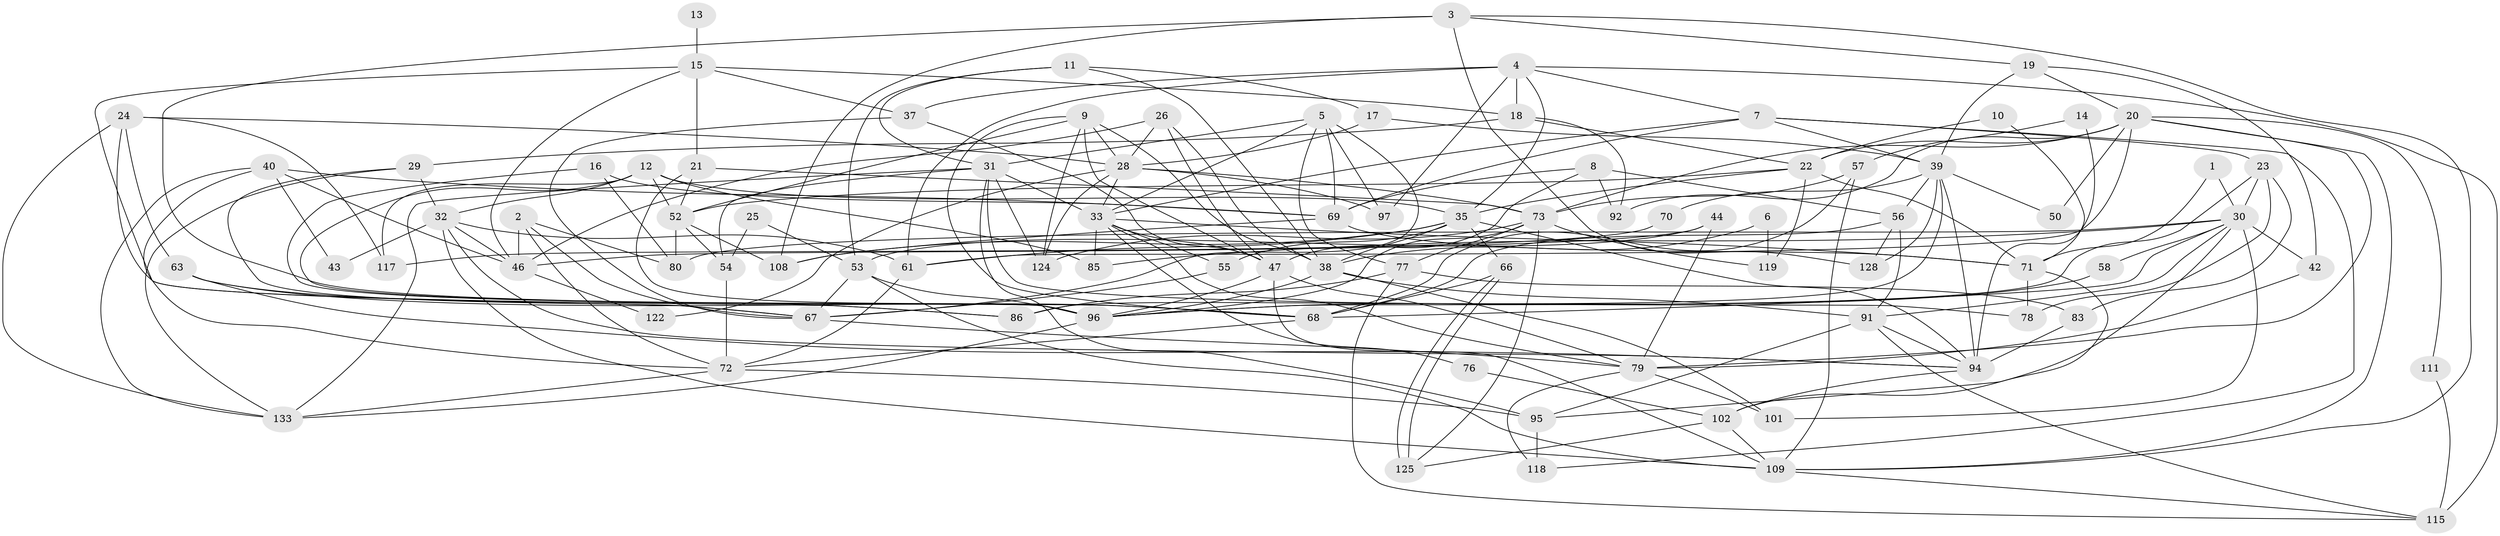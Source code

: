 // Generated by graph-tools (version 1.1) at 2025/52/02/27/25 19:52:08]
// undirected, 88 vertices, 218 edges
graph export_dot {
graph [start="1"]
  node [color=gray90,style=filled];
  1;
  2;
  3 [super="+105"];
  4 [super="+132"];
  5 [super="+114"];
  6;
  7 [super="+41"];
  8 [super="+48"];
  9 [super="+121"];
  10;
  11;
  12 [super="+59"];
  13;
  14;
  15 [super="+89"];
  16;
  17;
  18 [super="+34"];
  19 [super="+98"];
  20 [super="+130"];
  21 [super="+100"];
  22 [super="+27"];
  23;
  24 [super="+93"];
  25;
  26 [super="+49"];
  28 [super="+36"];
  29 [super="+45"];
  30 [super="+87"];
  31 [super="+65"];
  32 [super="+64"];
  33 [super="+127"];
  35 [super="+51"];
  37;
  38 [super="+75"];
  39 [super="+74"];
  40 [super="+60"];
  42;
  43;
  44;
  46;
  47 [super="+113"];
  50;
  52 [super="+90"];
  53 [super="+62"];
  54;
  55;
  56 [super="+82"];
  57;
  58;
  61 [super="+110"];
  63 [super="+88"];
  66 [super="+103"];
  67 [super="+81"];
  68 [super="+120"];
  69 [super="+84"];
  70;
  71 [super="+107"];
  72 [super="+99"];
  73 [super="+106"];
  76;
  77 [super="+126"];
  78;
  79 [super="+129"];
  80;
  83;
  85;
  86;
  91;
  92;
  94 [super="+123"];
  95 [super="+112"];
  96 [super="+104"];
  97;
  101;
  102 [super="+116"];
  108;
  109 [super="+134"];
  111;
  115 [super="+131"];
  117;
  118;
  119;
  122;
  124;
  125;
  128;
  133;
  1 -- 71;
  1 -- 30;
  2 -- 80;
  2 -- 46;
  2 -- 67;
  2 -- 72;
  3 -- 68;
  3 -- 108;
  3 -- 109;
  3 -- 19;
  3 -- 128;
  4 -- 7;
  4 -- 37;
  4 -- 97;
  4 -- 35;
  4 -- 115;
  4 -- 61;
  4 -- 18 [weight=2];
  5 -- 77;
  5 -- 33;
  5 -- 69;
  5 -- 97;
  5 -- 67;
  5 -- 31;
  6 -- 119;
  6 -- 38;
  7 -- 33;
  7 -- 118;
  7 -- 23;
  7 -- 69;
  7 -- 39;
  8 -- 56;
  8 -- 92;
  8 -- 47;
  8 -- 69;
  9 -- 28 [weight=2];
  9 -- 68;
  9 -- 52;
  9 -- 38;
  9 -- 124;
  9 -- 47;
  10 -- 22;
  10 -- 71;
  11 -- 17;
  11 -- 38;
  11 -- 31;
  11 -- 53;
  12 -- 85;
  12 -- 117;
  12 -- 35;
  12 -- 32;
  12 -- 52;
  12 -- 96;
  13 -- 15 [weight=2];
  14 -- 57;
  14 -- 94 [weight=2];
  15 -- 21;
  15 -- 86;
  15 -- 46;
  15 -- 37;
  15 -- 18;
  16 -- 80;
  16 -- 96;
  16 -- 69;
  17 -- 28;
  17 -- 39;
  18 -- 22;
  18 -- 92;
  18 -- 29;
  19 -- 39;
  19 -- 42;
  19 -- 20;
  20 -- 109;
  20 -- 111;
  20 -- 50;
  20 -- 92;
  20 -- 79;
  20 -- 73;
  20 -- 61;
  20 -- 22;
  21 -- 73;
  21 -- 96;
  21 -- 52;
  22 -- 52;
  22 -- 35;
  22 -- 119;
  22 -- 71;
  23 -- 30;
  23 -- 96;
  23 -- 78;
  23 -- 83;
  24 -- 133;
  24 -- 117;
  24 -- 67;
  24 -- 28;
  24 -- 63;
  25 -- 54;
  25 -- 53;
  26 -- 28;
  26 -- 46;
  26 -- 38;
  26 -- 47;
  28 -- 97;
  28 -- 124;
  28 -- 122;
  28 -- 33;
  28 -- 73;
  29 -- 67;
  29 -- 133;
  29 -- 32;
  30 -- 80;
  30 -- 101;
  30 -- 68;
  30 -- 85;
  30 -- 58;
  30 -- 42;
  30 -- 91;
  30 -- 95;
  31 -- 33;
  31 -- 133;
  31 -- 78;
  31 -- 54;
  31 -- 124;
  31 -- 95;
  32 -- 46;
  32 -- 61;
  32 -- 109;
  32 -- 43;
  32 -- 94;
  33 -- 55;
  33 -- 79;
  33 -- 85;
  33 -- 76;
  33 -- 47;
  33 -- 71;
  35 -- 94;
  35 -- 61;
  35 -- 108;
  35 -- 55;
  35 -- 66;
  35 -- 38;
  37 -- 67;
  37 -- 47;
  38 -- 96;
  38 -- 101;
  38 -- 91;
  39 -- 86;
  39 -- 94;
  39 -- 128;
  39 -- 50;
  39 -- 70;
  39 -- 56;
  40 -- 69;
  40 -- 133;
  40 -- 43;
  40 -- 46;
  40 -- 72;
  42 -- 79;
  44 -- 46;
  44 -- 79;
  44 -- 53;
  46 -- 122;
  47 -- 79;
  47 -- 109;
  47 -- 96;
  52 -- 54;
  52 -- 80;
  52 -- 108;
  53 -- 96;
  53 -- 109;
  53 -- 67;
  54 -- 72;
  55 -- 67;
  56 -- 91;
  56 -- 68;
  56 -- 128;
  57 -- 68;
  57 -- 73;
  57 -- 109;
  58 -- 96;
  61 -- 72;
  63 -- 94;
  63 -- 68;
  63 -- 86;
  66 -- 125;
  66 -- 125;
  66 -- 68;
  67 -- 79;
  68 -- 72;
  69 -- 108;
  69 -- 71;
  70 -- 117;
  71 -- 78;
  71 -- 102;
  72 -- 95;
  72 -- 133;
  73 -- 124;
  73 -- 125;
  73 -- 96;
  73 -- 119;
  73 -- 77;
  76 -- 102;
  77 -- 83;
  77 -- 86;
  77 -- 115;
  79 -- 118;
  79 -- 101;
  83 -- 94;
  91 -- 95;
  91 -- 94;
  91 -- 115;
  94 -- 102;
  95 -- 118;
  96 -- 133;
  102 -- 109;
  102 -- 125;
  109 -- 115;
  111 -- 115;
}
